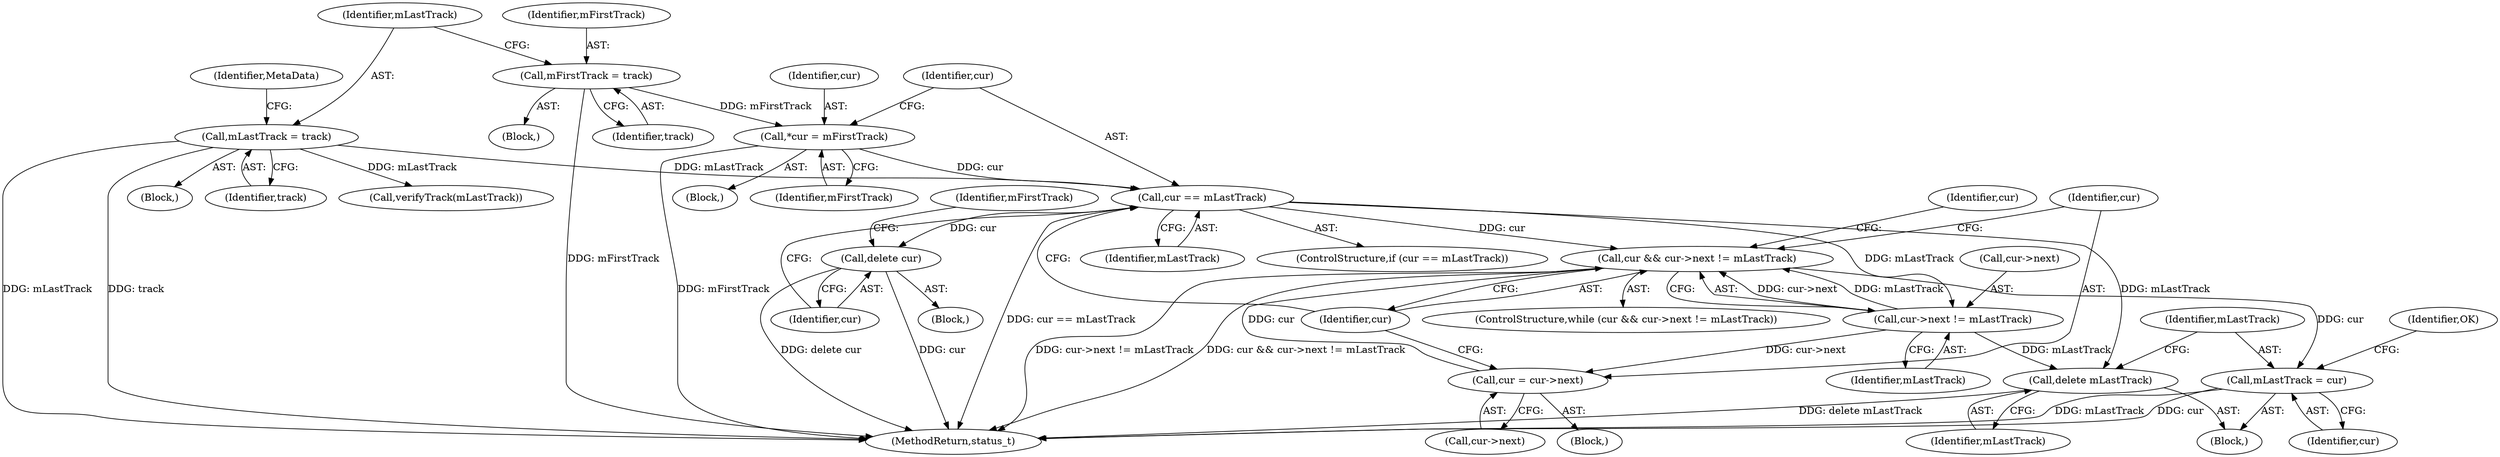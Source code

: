 digraph "0_Android_463a6f807e187828442949d1924e143cf07778c6@pointer" {
"1000520" [label="(Call,cur == mLastTrack)"];
"1000516" [label="(Call,*cur = mFirstTrack)"];
"1000442" [label="(Call,mFirstTrack = track)"];
"1000445" [label="(Call,mLastTrack = track)"];
"1000524" [label="(Call,delete cur)"];
"1000534" [label="(Call,cur && cur->next != mLastTrack)"];
"1000554" [label="(Call,mLastTrack = cur)"];
"1000536" [label="(Call,cur->next != mLastTrack)"];
"1000542" [label="(Call,cur = cur->next)"];
"1000552" [label="(Call,delete mLastTrack)"];
"1000520" [label="(Call,cur == mLastTrack)"];
"1000532" [label="(Block,)"];
"1000541" [label="(Block,)"];
"1000443" [label="(Identifier,mFirstTrack)"];
"1000535" [label="(Identifier,cur)"];
"1000523" [label="(Block,)"];
"1000517" [label="(Identifier,cur)"];
"1000524" [label="(Call,delete cur)"];
"1000544" [label="(Call,cur->next)"];
"1000542" [label="(Call,cur = cur->next)"];
"1000525" [label="(Identifier,cur)"];
"1000536" [label="(Call,cur->next != mLastTrack)"];
"1000558" [label="(Identifier,OK)"];
"1000552" [label="(Call,delete mLastTrack)"];
"1000514" [label="(Block,)"];
"1000534" [label="(Call,cur && cur->next != mLastTrack)"];
"1000521" [label="(Identifier,cur)"];
"1000447" [label="(Identifier,track)"];
"1000537" [label="(Call,cur->next)"];
"1000441" [label="(Block,)"];
"1000442" [label="(Call,mFirstTrack = track)"];
"1000554" [label="(Call,mLastTrack = cur)"];
"1000555" [label="(Identifier,mLastTrack)"];
"1000553" [label="(Identifier,mLastTrack)"];
"1000446" [label="(Identifier,mLastTrack)"];
"1000516" [label="(Call,*cur = mFirstTrack)"];
"1000522" [label="(Identifier,mLastTrack)"];
"1000519" [label="(ControlStructure,if (cur == mLastTrack))"];
"1000518" [label="(Identifier,mFirstTrack)"];
"1002911" [label="(MethodReturn,status_t)"];
"1000556" [label="(Identifier,cur)"];
"1000445" [label="(Call,mLastTrack = track)"];
"1000543" [label="(Identifier,cur)"];
"1000422" [label="(Block,)"];
"1000448" [label="(Identifier,MetaData)"];
"1000549" [label="(Identifier,cur)"];
"1000444" [label="(Identifier,track)"];
"1000562" [label="(Call,verifyTrack(mLastTrack))"];
"1000540" [label="(Identifier,mLastTrack)"];
"1000527" [label="(Identifier,mFirstTrack)"];
"1000533" [label="(ControlStructure,while (cur && cur->next != mLastTrack))"];
"1000520" -> "1000519"  [label="AST: "];
"1000520" -> "1000522"  [label="CFG: "];
"1000521" -> "1000520"  [label="AST: "];
"1000522" -> "1000520"  [label="AST: "];
"1000525" -> "1000520"  [label="CFG: "];
"1000535" -> "1000520"  [label="CFG: "];
"1000520" -> "1002911"  [label="DDG: cur == mLastTrack"];
"1000516" -> "1000520"  [label="DDG: cur"];
"1000445" -> "1000520"  [label="DDG: mLastTrack"];
"1000520" -> "1000524"  [label="DDG: cur"];
"1000520" -> "1000534"  [label="DDG: cur"];
"1000520" -> "1000536"  [label="DDG: mLastTrack"];
"1000520" -> "1000552"  [label="DDG: mLastTrack"];
"1000516" -> "1000514"  [label="AST: "];
"1000516" -> "1000518"  [label="CFG: "];
"1000517" -> "1000516"  [label="AST: "];
"1000518" -> "1000516"  [label="AST: "];
"1000521" -> "1000516"  [label="CFG: "];
"1000516" -> "1002911"  [label="DDG: mFirstTrack"];
"1000442" -> "1000516"  [label="DDG: mFirstTrack"];
"1000442" -> "1000441"  [label="AST: "];
"1000442" -> "1000444"  [label="CFG: "];
"1000443" -> "1000442"  [label="AST: "];
"1000444" -> "1000442"  [label="AST: "];
"1000446" -> "1000442"  [label="CFG: "];
"1000442" -> "1002911"  [label="DDG: mFirstTrack"];
"1000445" -> "1000422"  [label="AST: "];
"1000445" -> "1000447"  [label="CFG: "];
"1000446" -> "1000445"  [label="AST: "];
"1000447" -> "1000445"  [label="AST: "];
"1000448" -> "1000445"  [label="CFG: "];
"1000445" -> "1002911"  [label="DDG: mLastTrack"];
"1000445" -> "1002911"  [label="DDG: track"];
"1000445" -> "1000562"  [label="DDG: mLastTrack"];
"1000524" -> "1000523"  [label="AST: "];
"1000524" -> "1000525"  [label="CFG: "];
"1000525" -> "1000524"  [label="AST: "];
"1000527" -> "1000524"  [label="CFG: "];
"1000524" -> "1002911"  [label="DDG: cur"];
"1000524" -> "1002911"  [label="DDG: delete cur"];
"1000534" -> "1000533"  [label="AST: "];
"1000534" -> "1000535"  [label="CFG: "];
"1000534" -> "1000536"  [label="CFG: "];
"1000535" -> "1000534"  [label="AST: "];
"1000536" -> "1000534"  [label="AST: "];
"1000543" -> "1000534"  [label="CFG: "];
"1000549" -> "1000534"  [label="CFG: "];
"1000534" -> "1002911"  [label="DDG: cur->next != mLastTrack"];
"1000534" -> "1002911"  [label="DDG: cur && cur->next != mLastTrack"];
"1000542" -> "1000534"  [label="DDG: cur"];
"1000536" -> "1000534"  [label="DDG: cur->next"];
"1000536" -> "1000534"  [label="DDG: mLastTrack"];
"1000534" -> "1000554"  [label="DDG: cur"];
"1000554" -> "1000532"  [label="AST: "];
"1000554" -> "1000556"  [label="CFG: "];
"1000555" -> "1000554"  [label="AST: "];
"1000556" -> "1000554"  [label="AST: "];
"1000558" -> "1000554"  [label="CFG: "];
"1000554" -> "1002911"  [label="DDG: mLastTrack"];
"1000554" -> "1002911"  [label="DDG: cur"];
"1000536" -> "1000540"  [label="CFG: "];
"1000537" -> "1000536"  [label="AST: "];
"1000540" -> "1000536"  [label="AST: "];
"1000536" -> "1000542"  [label="DDG: cur->next"];
"1000536" -> "1000552"  [label="DDG: mLastTrack"];
"1000542" -> "1000541"  [label="AST: "];
"1000542" -> "1000544"  [label="CFG: "];
"1000543" -> "1000542"  [label="AST: "];
"1000544" -> "1000542"  [label="AST: "];
"1000535" -> "1000542"  [label="CFG: "];
"1000552" -> "1000532"  [label="AST: "];
"1000552" -> "1000553"  [label="CFG: "];
"1000553" -> "1000552"  [label="AST: "];
"1000555" -> "1000552"  [label="CFG: "];
"1000552" -> "1002911"  [label="DDG: delete mLastTrack"];
}
